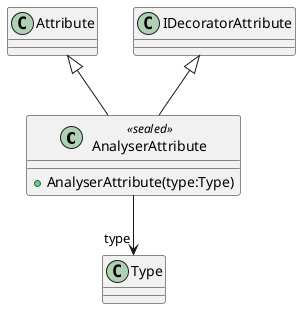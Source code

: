 @startuml
class AnalyserAttribute <<sealed>> {
    + AnalyserAttribute(type:Type)
}
Attribute <|-- AnalyserAttribute
IDecoratorAttribute <|-- AnalyserAttribute
AnalyserAttribute --> "type" Type
@enduml
